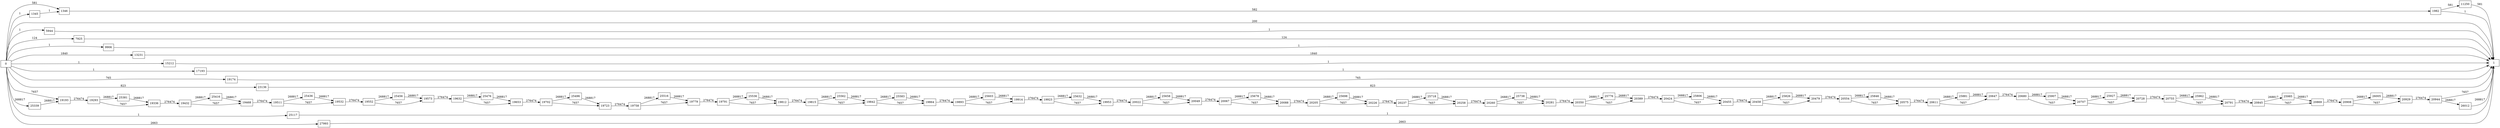 digraph {
	graph [rankdir=LR]
	node [shape=rectangle]
	1345 -> 1346 [label=1]
	1346 -> 1982 [label=582]
	1982 -> 1 [label=1]
	1982 -> 11250 [label=581]
	5944 -> 1 [label=1]
	7925 -> 1 [label=124]
	9906 -> 1 [label=1]
	11250 -> 1 [label=581]
	13231 -> 1 [label=1840]
	15212 -> 1 [label=1]
	17193 -> 1 [label=1]
	19174 -> 1 [label=765]
	19193 -> 19293 [label=276474]
	19293 -> 19336 [label=7657]
	19293 -> 25381 [label=268817]
	19336 -> 19432 [label=276474]
	19432 -> 19468 [label=7657]
	19432 -> 25416 [label=268817]
	19468 -> 19511 [label=276474]
	19511 -> 19532 [label=7657]
	19511 -> 25436 [label=268817]
	19532 -> 19552 [label=276474]
	19552 -> 19573 [label=7657]
	19552 -> 25456 [label=268817]
	19573 -> 19632 [label=276474]
	19632 -> 19653 [label=7657]
	19632 -> 25476 [label=268817]
	19653 -> 19702 [label=276474]
	19702 -> 19723 [label=7657]
	19702 -> 25496 [label=268817]
	19723 -> 19758 [label=276474]
	19758 -> 19779 [label=7657]
	19758 -> 25516 [label=268817]
	19779 -> 19791 [label=276474]
	19791 -> 19812 [label=7657]
	19791 -> 25536 [label=268817]
	19812 -> 19815 [label=276474]
	19815 -> 19842 [label=7657]
	19815 -> 25562 [label=268817]
	19842 -> 19864 [label=7657]
	19842 -> 25583 [label=268817]
	19864 -> 19893 [label=276474]
	19893 -> 19914 [label=7657]
	19893 -> 25603 [label=268817]
	19914 -> 19923 [label=276474]
	19923 -> 19953 [label=7657]
	19923 -> 25632 [label=268817]
	19953 -> 20022 [label=276474]
	20022 -> 20049 [label=7657]
	20022 -> 25658 [label=268817]
	20049 -> 20067 [label=276474]
	20067 -> 20088 [label=7657]
	20067 -> 25678 [label=268817]
	20088 -> 20205 [label=276474]
	20205 -> 20226 [label=7657]
	20205 -> 25698 [label=268817]
	20226 -> 20237 [label=276474]
	20237 -> 20258 [label=7657]
	20237 -> 25718 [label=268817]
	20258 -> 20260 [label=276474]
	20260 -> 20281 [label=7657]
	20260 -> 25738 [label=268817]
	20281 -> 20350 [label=276474]
	20350 -> 20389 [label=7657]
	20350 -> 25776 [label=268817]
	20389 -> 20424 [label=276474]
	20424 -> 20455 [label=7657]
	20424 -> 25806 [label=268817]
	20455 -> 20458 [label=276474]
	20458 -> 20479 [label=7657]
	20458 -> 25826 [label=268817]
	20479 -> 20554 [label=276474]
	20554 -> 20575 [label=7657]
	20554 -> 25846 [label=268817]
	20575 -> 20611 [label=276474]
	20611 -> 20647 [label=7657]
	20611 -> 25881 [label=268817]
	20647 -> 20680 [label=276474]
	20680 -> 20707 [label=7657]
	20680 -> 25907 [label=268817]
	20707 -> 20728 [label=7657]
	20707 -> 25927 [label=268817]
	20728 -> 20755 [label=276474]
	20755 -> 20791 [label=7657]
	20755 -> 25962 [label=268817]
	20791 -> 20845 [label=276474]
	20845 -> 20869 [label=7657]
	20845 -> 25985 [label=268817]
	20869 -> 20908 [label=276474]
	20908 -> 20929 [label=7657]
	20908 -> 26005 [label=268817]
	20929 -> 20944 [label=276474]
	20944 -> 1 [label=7657]
	20944 -> 26012 [label=268817]
	23136 -> 1 [label=823]
	25117 -> 1 [label=1]
	25339 -> 19193 [label=268817]
	25381 -> 19336 [label=268817]
	25416 -> 19468 [label=268817]
	25436 -> 19532 [label=268817]
	25456 -> 19573 [label=268817]
	25476 -> 19653 [label=268817]
	25496 -> 19723 [label=268817]
	25516 -> 19779 [label=268817]
	25536 -> 19812 [label=268817]
	25562 -> 19842 [label=268817]
	25583 -> 19864 [label=268817]
	25603 -> 19914 [label=268817]
	25632 -> 19953 [label=268817]
	25658 -> 20049 [label=268817]
	25678 -> 20088 [label=268817]
	25698 -> 20226 [label=268817]
	25718 -> 20258 [label=268817]
	25738 -> 20281 [label=268817]
	25776 -> 20389 [label=268817]
	25806 -> 20455 [label=268817]
	25826 -> 20479 [label=268817]
	25846 -> 20575 [label=268817]
	25881 -> 20647 [label=268817]
	25907 -> 20707 [label=268817]
	25927 -> 20728 [label=268817]
	25962 -> 20791 [label=268817]
	25985 -> 20869 [label=268817]
	26005 -> 20929 [label=268817]
	26012 -> 1 [label=268817]
	27993 -> 1 [label=2663]
	0 -> 1346 [label=581]
	0 -> 1345 [label=1]
	0 -> 1 [label=200]
	0 -> 5944 [label=1]
	0 -> 7925 [label=124]
	0 -> 9906 [label=1]
	0 -> 13231 [label=1840]
	0 -> 15212 [label=1]
	0 -> 17193 [label=1]
	0 -> 19174 [label=765]
	0 -> 19193 [label=7657]
	0 -> 23136 [label=823]
	0 -> 25117 [label=1]
	0 -> 25339 [label=268817]
	0 -> 27993 [label=2663]
}
